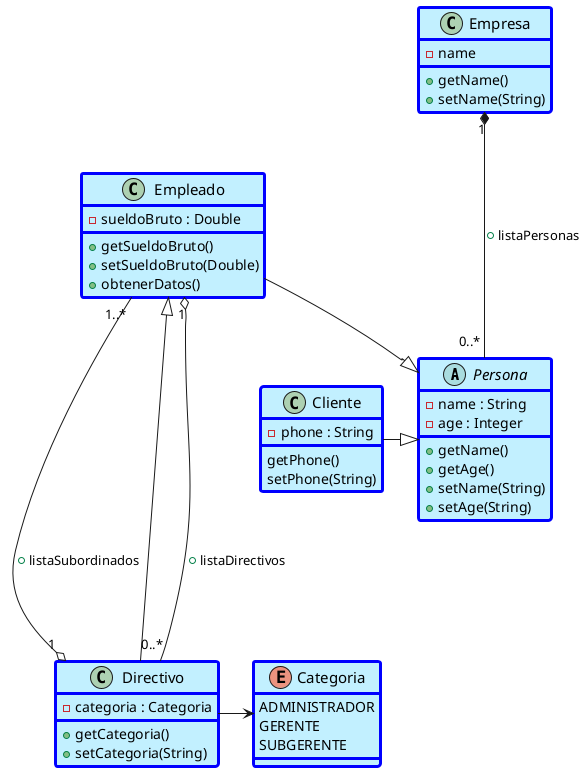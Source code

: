 @startuml Diagrama de Clases Empresa

skinparam Class {
    FontSize 15
    BorderColor Blue
    BackgroundColor APPLICATION
    BorderThickness 3
}
abstract class Persona {
    -name : String
    -age : Integer
    +getName()
    +getAge()
    +setName(String)
    +setAge(String)
}
class Empleado {
    -sueldoBruto : Double
    +getSueldoBruto()
    +setSueldoBruto(Double)
    +obtenerDatos()
}
enum Categoria {
    ADMINISTRADOR
    GERENTE
    SUBGERENTE
}
class Directivo {
    -categoria : Categoria
    +getCategoria()
    +setCategoria(String)
}
class Cliente {
    -phone : String
    getPhone()
    setPhone(String)
}
class Empresa {
    -name
    +getName()
    +setName(String)
}

Empleado --|> Persona
Cliente -|> Persona
Directivo -> Categoria
Directivo -down-|> Empleado

Empresa "1" *--- " 0..* " Persona : +listaPersonas
Empleado "1" o--up-- " 0..*" Directivo : +listaDirectivos
Directivo "1" o--up-- " 1..*" Empleado : +listaSubordinados

@enduml